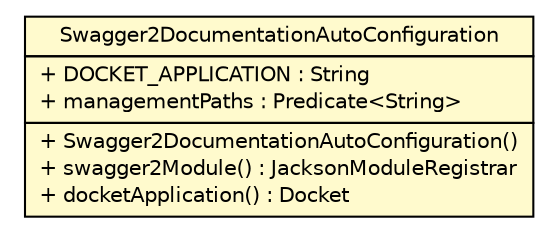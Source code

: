 #!/usr/local/bin/dot
#
# Class diagram 
# Generated by UMLGraph version R5_6-24-gf6e263 (http://www.umlgraph.org/)
#

digraph G {
	edge [fontname="Helvetica",fontsize=10,labelfontname="Helvetica",labelfontsize=10];
	node [fontname="Helvetica",fontsize=10,shape=plaintext];
	nodesep=0.25;
	ranksep=0.5;
	// cn.home1.oss.lib.swagger.starter.Swagger2DocumentationAutoConfiguration
	c104 [label=<<table title="cn.home1.oss.lib.swagger.starter.Swagger2DocumentationAutoConfiguration" border="0" cellborder="1" cellspacing="0" cellpadding="2" port="p" bgcolor="lemonChiffon" href="./Swagger2DocumentationAutoConfiguration.html">
		<tr><td><table border="0" cellspacing="0" cellpadding="1">
<tr><td align="center" balign="center"> Swagger2DocumentationAutoConfiguration </td></tr>
		</table></td></tr>
		<tr><td><table border="0" cellspacing="0" cellpadding="1">
<tr><td align="left" balign="left"> + DOCKET_APPLICATION : String </td></tr>
<tr><td align="left" balign="left"> + managementPaths : Predicate&lt;String&gt; </td></tr>
		</table></td></tr>
		<tr><td><table border="0" cellspacing="0" cellpadding="1">
<tr><td align="left" balign="left"> + Swagger2DocumentationAutoConfiguration() </td></tr>
<tr><td align="left" balign="left"> + swagger2Module() : JacksonModuleRegistrar </td></tr>
<tr><td align="left" balign="left"> + docketApplication() : Docket </td></tr>
		</table></td></tr>
		</table>>, URL="./Swagger2DocumentationAutoConfiguration.html", fontname="Helvetica", fontcolor="black", fontsize=10.0];
}

